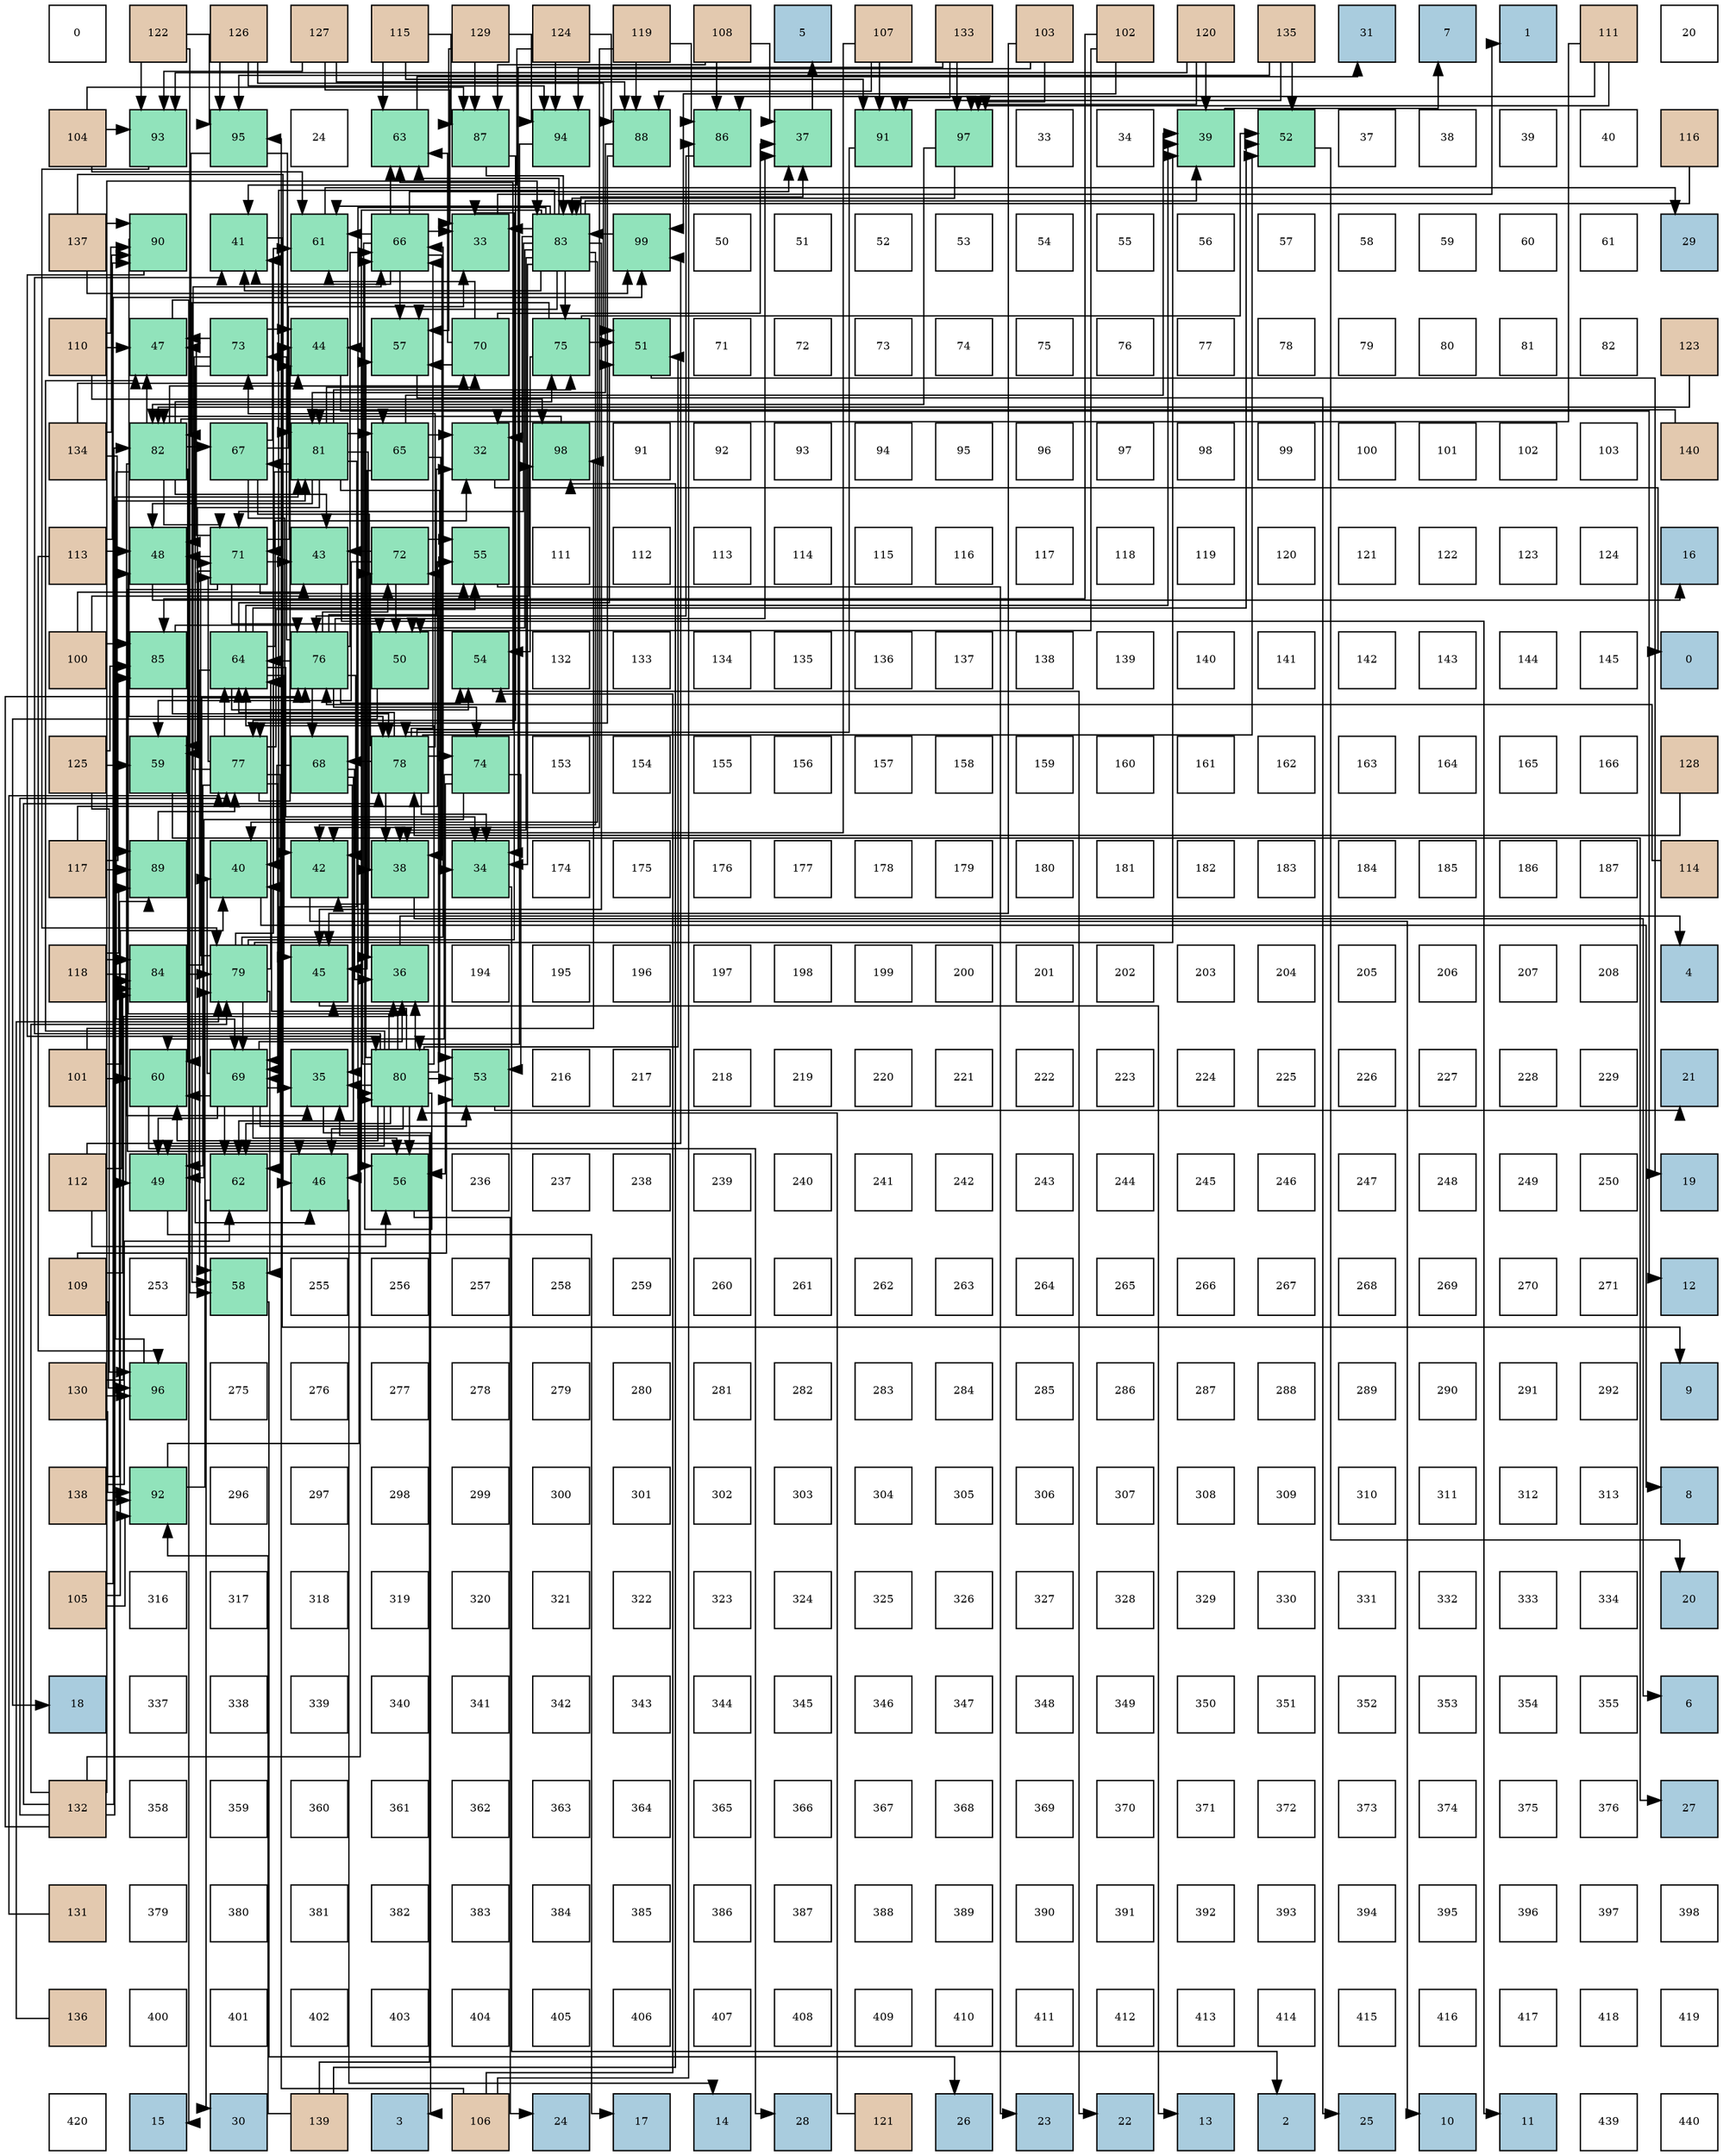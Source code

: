 digraph layout{
 rankdir=TB;
 splines=ortho;
 node [style=filled shape=square fixedsize=true width=0.6];
0[label="0", fontsize=8, fillcolor="#ffffff"];
1[label="122", fontsize=8, fillcolor="#e3c9af"];
2[label="126", fontsize=8, fillcolor="#e3c9af"];
3[label="127", fontsize=8, fillcolor="#e3c9af"];
4[label="115", fontsize=8, fillcolor="#e3c9af"];
5[label="129", fontsize=8, fillcolor="#e3c9af"];
6[label="124", fontsize=8, fillcolor="#e3c9af"];
7[label="119", fontsize=8, fillcolor="#e3c9af"];
8[label="108", fontsize=8, fillcolor="#e3c9af"];
9[label="5", fontsize=8, fillcolor="#a9ccde"];
10[label="107", fontsize=8, fillcolor="#e3c9af"];
11[label="133", fontsize=8, fillcolor="#e3c9af"];
12[label="103", fontsize=8, fillcolor="#e3c9af"];
13[label="102", fontsize=8, fillcolor="#e3c9af"];
14[label="120", fontsize=8, fillcolor="#e3c9af"];
15[label="135", fontsize=8, fillcolor="#e3c9af"];
16[label="31", fontsize=8, fillcolor="#a9ccde"];
17[label="7", fontsize=8, fillcolor="#a9ccde"];
18[label="1", fontsize=8, fillcolor="#a9ccde"];
19[label="111", fontsize=8, fillcolor="#e3c9af"];
20[label="20", fontsize=8, fillcolor="#ffffff"];
21[label="104", fontsize=8, fillcolor="#e3c9af"];
22[label="93", fontsize=8, fillcolor="#91e3bb"];
23[label="95", fontsize=8, fillcolor="#91e3bb"];
24[label="24", fontsize=8, fillcolor="#ffffff"];
25[label="63", fontsize=8, fillcolor="#91e3bb"];
26[label="87", fontsize=8, fillcolor="#91e3bb"];
27[label="94", fontsize=8, fillcolor="#91e3bb"];
28[label="88", fontsize=8, fillcolor="#91e3bb"];
29[label="86", fontsize=8, fillcolor="#91e3bb"];
30[label="37", fontsize=8, fillcolor="#91e3bb"];
31[label="91", fontsize=8, fillcolor="#91e3bb"];
32[label="97", fontsize=8, fillcolor="#91e3bb"];
33[label="33", fontsize=8, fillcolor="#ffffff"];
34[label="34", fontsize=8, fillcolor="#ffffff"];
35[label="39", fontsize=8, fillcolor="#91e3bb"];
36[label="52", fontsize=8, fillcolor="#91e3bb"];
37[label="37", fontsize=8, fillcolor="#ffffff"];
38[label="38", fontsize=8, fillcolor="#ffffff"];
39[label="39", fontsize=8, fillcolor="#ffffff"];
40[label="40", fontsize=8, fillcolor="#ffffff"];
41[label="116", fontsize=8, fillcolor="#e3c9af"];
42[label="137", fontsize=8, fillcolor="#e3c9af"];
43[label="90", fontsize=8, fillcolor="#91e3bb"];
44[label="41", fontsize=8, fillcolor="#91e3bb"];
45[label="61", fontsize=8, fillcolor="#91e3bb"];
46[label="66", fontsize=8, fillcolor="#91e3bb"];
47[label="33", fontsize=8, fillcolor="#91e3bb"];
48[label="83", fontsize=8, fillcolor="#91e3bb"];
49[label="99", fontsize=8, fillcolor="#91e3bb"];
50[label="50", fontsize=8, fillcolor="#ffffff"];
51[label="51", fontsize=8, fillcolor="#ffffff"];
52[label="52", fontsize=8, fillcolor="#ffffff"];
53[label="53", fontsize=8, fillcolor="#ffffff"];
54[label="54", fontsize=8, fillcolor="#ffffff"];
55[label="55", fontsize=8, fillcolor="#ffffff"];
56[label="56", fontsize=8, fillcolor="#ffffff"];
57[label="57", fontsize=8, fillcolor="#ffffff"];
58[label="58", fontsize=8, fillcolor="#ffffff"];
59[label="59", fontsize=8, fillcolor="#ffffff"];
60[label="60", fontsize=8, fillcolor="#ffffff"];
61[label="61", fontsize=8, fillcolor="#ffffff"];
62[label="29", fontsize=8, fillcolor="#a9ccde"];
63[label="110", fontsize=8, fillcolor="#e3c9af"];
64[label="47", fontsize=8, fillcolor="#91e3bb"];
65[label="73", fontsize=8, fillcolor="#91e3bb"];
66[label="44", fontsize=8, fillcolor="#91e3bb"];
67[label="57", fontsize=8, fillcolor="#91e3bb"];
68[label="70", fontsize=8, fillcolor="#91e3bb"];
69[label="75", fontsize=8, fillcolor="#91e3bb"];
70[label="51", fontsize=8, fillcolor="#91e3bb"];
71[label="71", fontsize=8, fillcolor="#ffffff"];
72[label="72", fontsize=8, fillcolor="#ffffff"];
73[label="73", fontsize=8, fillcolor="#ffffff"];
74[label="74", fontsize=8, fillcolor="#ffffff"];
75[label="75", fontsize=8, fillcolor="#ffffff"];
76[label="76", fontsize=8, fillcolor="#ffffff"];
77[label="77", fontsize=8, fillcolor="#ffffff"];
78[label="78", fontsize=8, fillcolor="#ffffff"];
79[label="79", fontsize=8, fillcolor="#ffffff"];
80[label="80", fontsize=8, fillcolor="#ffffff"];
81[label="81", fontsize=8, fillcolor="#ffffff"];
82[label="82", fontsize=8, fillcolor="#ffffff"];
83[label="123", fontsize=8, fillcolor="#e3c9af"];
84[label="134", fontsize=8, fillcolor="#e3c9af"];
85[label="82", fontsize=8, fillcolor="#91e3bb"];
86[label="67", fontsize=8, fillcolor="#91e3bb"];
87[label="81", fontsize=8, fillcolor="#91e3bb"];
88[label="65", fontsize=8, fillcolor="#91e3bb"];
89[label="32", fontsize=8, fillcolor="#91e3bb"];
90[label="98", fontsize=8, fillcolor="#91e3bb"];
91[label="91", fontsize=8, fillcolor="#ffffff"];
92[label="92", fontsize=8, fillcolor="#ffffff"];
93[label="93", fontsize=8, fillcolor="#ffffff"];
94[label="94", fontsize=8, fillcolor="#ffffff"];
95[label="95", fontsize=8, fillcolor="#ffffff"];
96[label="96", fontsize=8, fillcolor="#ffffff"];
97[label="97", fontsize=8, fillcolor="#ffffff"];
98[label="98", fontsize=8, fillcolor="#ffffff"];
99[label="99", fontsize=8, fillcolor="#ffffff"];
100[label="100", fontsize=8, fillcolor="#ffffff"];
101[label="101", fontsize=8, fillcolor="#ffffff"];
102[label="102", fontsize=8, fillcolor="#ffffff"];
103[label="103", fontsize=8, fillcolor="#ffffff"];
104[label="140", fontsize=8, fillcolor="#e3c9af"];
105[label="113", fontsize=8, fillcolor="#e3c9af"];
106[label="48", fontsize=8, fillcolor="#91e3bb"];
107[label="71", fontsize=8, fillcolor="#91e3bb"];
108[label="43", fontsize=8, fillcolor="#91e3bb"];
109[label="72", fontsize=8, fillcolor="#91e3bb"];
110[label="55", fontsize=8, fillcolor="#91e3bb"];
111[label="111", fontsize=8, fillcolor="#ffffff"];
112[label="112", fontsize=8, fillcolor="#ffffff"];
113[label="113", fontsize=8, fillcolor="#ffffff"];
114[label="114", fontsize=8, fillcolor="#ffffff"];
115[label="115", fontsize=8, fillcolor="#ffffff"];
116[label="116", fontsize=8, fillcolor="#ffffff"];
117[label="117", fontsize=8, fillcolor="#ffffff"];
118[label="118", fontsize=8, fillcolor="#ffffff"];
119[label="119", fontsize=8, fillcolor="#ffffff"];
120[label="120", fontsize=8, fillcolor="#ffffff"];
121[label="121", fontsize=8, fillcolor="#ffffff"];
122[label="122", fontsize=8, fillcolor="#ffffff"];
123[label="123", fontsize=8, fillcolor="#ffffff"];
124[label="124", fontsize=8, fillcolor="#ffffff"];
125[label="16", fontsize=8, fillcolor="#a9ccde"];
126[label="100", fontsize=8, fillcolor="#e3c9af"];
127[label="85", fontsize=8, fillcolor="#91e3bb"];
128[label="64", fontsize=8, fillcolor="#91e3bb"];
129[label="76", fontsize=8, fillcolor="#91e3bb"];
130[label="50", fontsize=8, fillcolor="#91e3bb"];
131[label="54", fontsize=8, fillcolor="#91e3bb"];
132[label="132", fontsize=8, fillcolor="#ffffff"];
133[label="133", fontsize=8, fillcolor="#ffffff"];
134[label="134", fontsize=8, fillcolor="#ffffff"];
135[label="135", fontsize=8, fillcolor="#ffffff"];
136[label="136", fontsize=8, fillcolor="#ffffff"];
137[label="137", fontsize=8, fillcolor="#ffffff"];
138[label="138", fontsize=8, fillcolor="#ffffff"];
139[label="139", fontsize=8, fillcolor="#ffffff"];
140[label="140", fontsize=8, fillcolor="#ffffff"];
141[label="141", fontsize=8, fillcolor="#ffffff"];
142[label="142", fontsize=8, fillcolor="#ffffff"];
143[label="143", fontsize=8, fillcolor="#ffffff"];
144[label="144", fontsize=8, fillcolor="#ffffff"];
145[label="145", fontsize=8, fillcolor="#ffffff"];
146[label="0", fontsize=8, fillcolor="#a9ccde"];
147[label="125", fontsize=8, fillcolor="#e3c9af"];
148[label="59", fontsize=8, fillcolor="#91e3bb"];
149[label="77", fontsize=8, fillcolor="#91e3bb"];
150[label="68", fontsize=8, fillcolor="#91e3bb"];
151[label="78", fontsize=8, fillcolor="#91e3bb"];
152[label="74", fontsize=8, fillcolor="#91e3bb"];
153[label="153", fontsize=8, fillcolor="#ffffff"];
154[label="154", fontsize=8, fillcolor="#ffffff"];
155[label="155", fontsize=8, fillcolor="#ffffff"];
156[label="156", fontsize=8, fillcolor="#ffffff"];
157[label="157", fontsize=8, fillcolor="#ffffff"];
158[label="158", fontsize=8, fillcolor="#ffffff"];
159[label="159", fontsize=8, fillcolor="#ffffff"];
160[label="160", fontsize=8, fillcolor="#ffffff"];
161[label="161", fontsize=8, fillcolor="#ffffff"];
162[label="162", fontsize=8, fillcolor="#ffffff"];
163[label="163", fontsize=8, fillcolor="#ffffff"];
164[label="164", fontsize=8, fillcolor="#ffffff"];
165[label="165", fontsize=8, fillcolor="#ffffff"];
166[label="166", fontsize=8, fillcolor="#ffffff"];
167[label="128", fontsize=8, fillcolor="#e3c9af"];
168[label="117", fontsize=8, fillcolor="#e3c9af"];
169[label="89", fontsize=8, fillcolor="#91e3bb"];
170[label="40", fontsize=8, fillcolor="#91e3bb"];
171[label="42", fontsize=8, fillcolor="#91e3bb"];
172[label="38", fontsize=8, fillcolor="#91e3bb"];
173[label="34", fontsize=8, fillcolor="#91e3bb"];
174[label="174", fontsize=8, fillcolor="#ffffff"];
175[label="175", fontsize=8, fillcolor="#ffffff"];
176[label="176", fontsize=8, fillcolor="#ffffff"];
177[label="177", fontsize=8, fillcolor="#ffffff"];
178[label="178", fontsize=8, fillcolor="#ffffff"];
179[label="179", fontsize=8, fillcolor="#ffffff"];
180[label="180", fontsize=8, fillcolor="#ffffff"];
181[label="181", fontsize=8, fillcolor="#ffffff"];
182[label="182", fontsize=8, fillcolor="#ffffff"];
183[label="183", fontsize=8, fillcolor="#ffffff"];
184[label="184", fontsize=8, fillcolor="#ffffff"];
185[label="185", fontsize=8, fillcolor="#ffffff"];
186[label="186", fontsize=8, fillcolor="#ffffff"];
187[label="187", fontsize=8, fillcolor="#ffffff"];
188[label="114", fontsize=8, fillcolor="#e3c9af"];
189[label="118", fontsize=8, fillcolor="#e3c9af"];
190[label="84", fontsize=8, fillcolor="#91e3bb"];
191[label="79", fontsize=8, fillcolor="#91e3bb"];
192[label="45", fontsize=8, fillcolor="#91e3bb"];
193[label="36", fontsize=8, fillcolor="#91e3bb"];
194[label="194", fontsize=8, fillcolor="#ffffff"];
195[label="195", fontsize=8, fillcolor="#ffffff"];
196[label="196", fontsize=8, fillcolor="#ffffff"];
197[label="197", fontsize=8, fillcolor="#ffffff"];
198[label="198", fontsize=8, fillcolor="#ffffff"];
199[label="199", fontsize=8, fillcolor="#ffffff"];
200[label="200", fontsize=8, fillcolor="#ffffff"];
201[label="201", fontsize=8, fillcolor="#ffffff"];
202[label="202", fontsize=8, fillcolor="#ffffff"];
203[label="203", fontsize=8, fillcolor="#ffffff"];
204[label="204", fontsize=8, fillcolor="#ffffff"];
205[label="205", fontsize=8, fillcolor="#ffffff"];
206[label="206", fontsize=8, fillcolor="#ffffff"];
207[label="207", fontsize=8, fillcolor="#ffffff"];
208[label="208", fontsize=8, fillcolor="#ffffff"];
209[label="4", fontsize=8, fillcolor="#a9ccde"];
210[label="101", fontsize=8, fillcolor="#e3c9af"];
211[label="60", fontsize=8, fillcolor="#91e3bb"];
212[label="69", fontsize=8, fillcolor="#91e3bb"];
213[label="35", fontsize=8, fillcolor="#91e3bb"];
214[label="80", fontsize=8, fillcolor="#91e3bb"];
215[label="53", fontsize=8, fillcolor="#91e3bb"];
216[label="216", fontsize=8, fillcolor="#ffffff"];
217[label="217", fontsize=8, fillcolor="#ffffff"];
218[label="218", fontsize=8, fillcolor="#ffffff"];
219[label="219", fontsize=8, fillcolor="#ffffff"];
220[label="220", fontsize=8, fillcolor="#ffffff"];
221[label="221", fontsize=8, fillcolor="#ffffff"];
222[label="222", fontsize=8, fillcolor="#ffffff"];
223[label="223", fontsize=8, fillcolor="#ffffff"];
224[label="224", fontsize=8, fillcolor="#ffffff"];
225[label="225", fontsize=8, fillcolor="#ffffff"];
226[label="226", fontsize=8, fillcolor="#ffffff"];
227[label="227", fontsize=8, fillcolor="#ffffff"];
228[label="228", fontsize=8, fillcolor="#ffffff"];
229[label="229", fontsize=8, fillcolor="#ffffff"];
230[label="21", fontsize=8, fillcolor="#a9ccde"];
231[label="112", fontsize=8, fillcolor="#e3c9af"];
232[label="49", fontsize=8, fillcolor="#91e3bb"];
233[label="62", fontsize=8, fillcolor="#91e3bb"];
234[label="46", fontsize=8, fillcolor="#91e3bb"];
235[label="56", fontsize=8, fillcolor="#91e3bb"];
236[label="236", fontsize=8, fillcolor="#ffffff"];
237[label="237", fontsize=8, fillcolor="#ffffff"];
238[label="238", fontsize=8, fillcolor="#ffffff"];
239[label="239", fontsize=8, fillcolor="#ffffff"];
240[label="240", fontsize=8, fillcolor="#ffffff"];
241[label="241", fontsize=8, fillcolor="#ffffff"];
242[label="242", fontsize=8, fillcolor="#ffffff"];
243[label="243", fontsize=8, fillcolor="#ffffff"];
244[label="244", fontsize=8, fillcolor="#ffffff"];
245[label="245", fontsize=8, fillcolor="#ffffff"];
246[label="246", fontsize=8, fillcolor="#ffffff"];
247[label="247", fontsize=8, fillcolor="#ffffff"];
248[label="248", fontsize=8, fillcolor="#ffffff"];
249[label="249", fontsize=8, fillcolor="#ffffff"];
250[label="250", fontsize=8, fillcolor="#ffffff"];
251[label="19", fontsize=8, fillcolor="#a9ccde"];
252[label="109", fontsize=8, fillcolor="#e3c9af"];
253[label="253", fontsize=8, fillcolor="#ffffff"];
254[label="58", fontsize=8, fillcolor="#91e3bb"];
255[label="255", fontsize=8, fillcolor="#ffffff"];
256[label="256", fontsize=8, fillcolor="#ffffff"];
257[label="257", fontsize=8, fillcolor="#ffffff"];
258[label="258", fontsize=8, fillcolor="#ffffff"];
259[label="259", fontsize=8, fillcolor="#ffffff"];
260[label="260", fontsize=8, fillcolor="#ffffff"];
261[label="261", fontsize=8, fillcolor="#ffffff"];
262[label="262", fontsize=8, fillcolor="#ffffff"];
263[label="263", fontsize=8, fillcolor="#ffffff"];
264[label="264", fontsize=8, fillcolor="#ffffff"];
265[label="265", fontsize=8, fillcolor="#ffffff"];
266[label="266", fontsize=8, fillcolor="#ffffff"];
267[label="267", fontsize=8, fillcolor="#ffffff"];
268[label="268", fontsize=8, fillcolor="#ffffff"];
269[label="269", fontsize=8, fillcolor="#ffffff"];
270[label="270", fontsize=8, fillcolor="#ffffff"];
271[label="271", fontsize=8, fillcolor="#ffffff"];
272[label="12", fontsize=8, fillcolor="#a9ccde"];
273[label="130", fontsize=8, fillcolor="#e3c9af"];
274[label="96", fontsize=8, fillcolor="#91e3bb"];
275[label="275", fontsize=8, fillcolor="#ffffff"];
276[label="276", fontsize=8, fillcolor="#ffffff"];
277[label="277", fontsize=8, fillcolor="#ffffff"];
278[label="278", fontsize=8, fillcolor="#ffffff"];
279[label="279", fontsize=8, fillcolor="#ffffff"];
280[label="280", fontsize=8, fillcolor="#ffffff"];
281[label="281", fontsize=8, fillcolor="#ffffff"];
282[label="282", fontsize=8, fillcolor="#ffffff"];
283[label="283", fontsize=8, fillcolor="#ffffff"];
284[label="284", fontsize=8, fillcolor="#ffffff"];
285[label="285", fontsize=8, fillcolor="#ffffff"];
286[label="286", fontsize=8, fillcolor="#ffffff"];
287[label="287", fontsize=8, fillcolor="#ffffff"];
288[label="288", fontsize=8, fillcolor="#ffffff"];
289[label="289", fontsize=8, fillcolor="#ffffff"];
290[label="290", fontsize=8, fillcolor="#ffffff"];
291[label="291", fontsize=8, fillcolor="#ffffff"];
292[label="292", fontsize=8, fillcolor="#ffffff"];
293[label="9", fontsize=8, fillcolor="#a9ccde"];
294[label="138", fontsize=8, fillcolor="#e3c9af"];
295[label="92", fontsize=8, fillcolor="#91e3bb"];
296[label="296", fontsize=8, fillcolor="#ffffff"];
297[label="297", fontsize=8, fillcolor="#ffffff"];
298[label="298", fontsize=8, fillcolor="#ffffff"];
299[label="299", fontsize=8, fillcolor="#ffffff"];
300[label="300", fontsize=8, fillcolor="#ffffff"];
301[label="301", fontsize=8, fillcolor="#ffffff"];
302[label="302", fontsize=8, fillcolor="#ffffff"];
303[label="303", fontsize=8, fillcolor="#ffffff"];
304[label="304", fontsize=8, fillcolor="#ffffff"];
305[label="305", fontsize=8, fillcolor="#ffffff"];
306[label="306", fontsize=8, fillcolor="#ffffff"];
307[label="307", fontsize=8, fillcolor="#ffffff"];
308[label="308", fontsize=8, fillcolor="#ffffff"];
309[label="309", fontsize=8, fillcolor="#ffffff"];
310[label="310", fontsize=8, fillcolor="#ffffff"];
311[label="311", fontsize=8, fillcolor="#ffffff"];
312[label="312", fontsize=8, fillcolor="#ffffff"];
313[label="313", fontsize=8, fillcolor="#ffffff"];
314[label="8", fontsize=8, fillcolor="#a9ccde"];
315[label="105", fontsize=8, fillcolor="#e3c9af"];
316[label="316", fontsize=8, fillcolor="#ffffff"];
317[label="317", fontsize=8, fillcolor="#ffffff"];
318[label="318", fontsize=8, fillcolor="#ffffff"];
319[label="319", fontsize=8, fillcolor="#ffffff"];
320[label="320", fontsize=8, fillcolor="#ffffff"];
321[label="321", fontsize=8, fillcolor="#ffffff"];
322[label="322", fontsize=8, fillcolor="#ffffff"];
323[label="323", fontsize=8, fillcolor="#ffffff"];
324[label="324", fontsize=8, fillcolor="#ffffff"];
325[label="325", fontsize=8, fillcolor="#ffffff"];
326[label="326", fontsize=8, fillcolor="#ffffff"];
327[label="327", fontsize=8, fillcolor="#ffffff"];
328[label="328", fontsize=8, fillcolor="#ffffff"];
329[label="329", fontsize=8, fillcolor="#ffffff"];
330[label="330", fontsize=8, fillcolor="#ffffff"];
331[label="331", fontsize=8, fillcolor="#ffffff"];
332[label="332", fontsize=8, fillcolor="#ffffff"];
333[label="333", fontsize=8, fillcolor="#ffffff"];
334[label="334", fontsize=8, fillcolor="#ffffff"];
335[label="20", fontsize=8, fillcolor="#a9ccde"];
336[label="18", fontsize=8, fillcolor="#a9ccde"];
337[label="337", fontsize=8, fillcolor="#ffffff"];
338[label="338", fontsize=8, fillcolor="#ffffff"];
339[label="339", fontsize=8, fillcolor="#ffffff"];
340[label="340", fontsize=8, fillcolor="#ffffff"];
341[label="341", fontsize=8, fillcolor="#ffffff"];
342[label="342", fontsize=8, fillcolor="#ffffff"];
343[label="343", fontsize=8, fillcolor="#ffffff"];
344[label="344", fontsize=8, fillcolor="#ffffff"];
345[label="345", fontsize=8, fillcolor="#ffffff"];
346[label="346", fontsize=8, fillcolor="#ffffff"];
347[label="347", fontsize=8, fillcolor="#ffffff"];
348[label="348", fontsize=8, fillcolor="#ffffff"];
349[label="349", fontsize=8, fillcolor="#ffffff"];
350[label="350", fontsize=8, fillcolor="#ffffff"];
351[label="351", fontsize=8, fillcolor="#ffffff"];
352[label="352", fontsize=8, fillcolor="#ffffff"];
353[label="353", fontsize=8, fillcolor="#ffffff"];
354[label="354", fontsize=8, fillcolor="#ffffff"];
355[label="355", fontsize=8, fillcolor="#ffffff"];
356[label="6", fontsize=8, fillcolor="#a9ccde"];
357[label="132", fontsize=8, fillcolor="#e3c9af"];
358[label="358", fontsize=8, fillcolor="#ffffff"];
359[label="359", fontsize=8, fillcolor="#ffffff"];
360[label="360", fontsize=8, fillcolor="#ffffff"];
361[label="361", fontsize=8, fillcolor="#ffffff"];
362[label="362", fontsize=8, fillcolor="#ffffff"];
363[label="363", fontsize=8, fillcolor="#ffffff"];
364[label="364", fontsize=8, fillcolor="#ffffff"];
365[label="365", fontsize=8, fillcolor="#ffffff"];
366[label="366", fontsize=8, fillcolor="#ffffff"];
367[label="367", fontsize=8, fillcolor="#ffffff"];
368[label="368", fontsize=8, fillcolor="#ffffff"];
369[label="369", fontsize=8, fillcolor="#ffffff"];
370[label="370", fontsize=8, fillcolor="#ffffff"];
371[label="371", fontsize=8, fillcolor="#ffffff"];
372[label="372", fontsize=8, fillcolor="#ffffff"];
373[label="373", fontsize=8, fillcolor="#ffffff"];
374[label="374", fontsize=8, fillcolor="#ffffff"];
375[label="375", fontsize=8, fillcolor="#ffffff"];
376[label="376", fontsize=8, fillcolor="#ffffff"];
377[label="27", fontsize=8, fillcolor="#a9ccde"];
378[label="131", fontsize=8, fillcolor="#e3c9af"];
379[label="379", fontsize=8, fillcolor="#ffffff"];
380[label="380", fontsize=8, fillcolor="#ffffff"];
381[label="381", fontsize=8, fillcolor="#ffffff"];
382[label="382", fontsize=8, fillcolor="#ffffff"];
383[label="383", fontsize=8, fillcolor="#ffffff"];
384[label="384", fontsize=8, fillcolor="#ffffff"];
385[label="385", fontsize=8, fillcolor="#ffffff"];
386[label="386", fontsize=8, fillcolor="#ffffff"];
387[label="387", fontsize=8, fillcolor="#ffffff"];
388[label="388", fontsize=8, fillcolor="#ffffff"];
389[label="389", fontsize=8, fillcolor="#ffffff"];
390[label="390", fontsize=8, fillcolor="#ffffff"];
391[label="391", fontsize=8, fillcolor="#ffffff"];
392[label="392", fontsize=8, fillcolor="#ffffff"];
393[label="393", fontsize=8, fillcolor="#ffffff"];
394[label="394", fontsize=8, fillcolor="#ffffff"];
395[label="395", fontsize=8, fillcolor="#ffffff"];
396[label="396", fontsize=8, fillcolor="#ffffff"];
397[label="397", fontsize=8, fillcolor="#ffffff"];
398[label="398", fontsize=8, fillcolor="#ffffff"];
399[label="136", fontsize=8, fillcolor="#e3c9af"];
400[label="400", fontsize=8, fillcolor="#ffffff"];
401[label="401", fontsize=8, fillcolor="#ffffff"];
402[label="402", fontsize=8, fillcolor="#ffffff"];
403[label="403", fontsize=8, fillcolor="#ffffff"];
404[label="404", fontsize=8, fillcolor="#ffffff"];
405[label="405", fontsize=8, fillcolor="#ffffff"];
406[label="406", fontsize=8, fillcolor="#ffffff"];
407[label="407", fontsize=8, fillcolor="#ffffff"];
408[label="408", fontsize=8, fillcolor="#ffffff"];
409[label="409", fontsize=8, fillcolor="#ffffff"];
410[label="410", fontsize=8, fillcolor="#ffffff"];
411[label="411", fontsize=8, fillcolor="#ffffff"];
412[label="412", fontsize=8, fillcolor="#ffffff"];
413[label="413", fontsize=8, fillcolor="#ffffff"];
414[label="414", fontsize=8, fillcolor="#ffffff"];
415[label="415", fontsize=8, fillcolor="#ffffff"];
416[label="416", fontsize=8, fillcolor="#ffffff"];
417[label="417", fontsize=8, fillcolor="#ffffff"];
418[label="418", fontsize=8, fillcolor="#ffffff"];
419[label="419", fontsize=8, fillcolor="#ffffff"];
420[label="420", fontsize=8, fillcolor="#ffffff"];
421[label="15", fontsize=8, fillcolor="#a9ccde"];
422[label="30", fontsize=8, fillcolor="#a9ccde"];
423[label="139", fontsize=8, fillcolor="#e3c9af"];
424[label="3", fontsize=8, fillcolor="#a9ccde"];
425[label="106", fontsize=8, fillcolor="#e3c9af"];
426[label="24", fontsize=8, fillcolor="#a9ccde"];
427[label="17", fontsize=8, fillcolor="#a9ccde"];
428[label="14", fontsize=8, fillcolor="#a9ccde"];
429[label="28", fontsize=8, fillcolor="#a9ccde"];
430[label="121", fontsize=8, fillcolor="#e3c9af"];
431[label="26", fontsize=8, fillcolor="#a9ccde"];
432[label="23", fontsize=8, fillcolor="#a9ccde"];
433[label="22", fontsize=8, fillcolor="#a9ccde"];
434[label="13", fontsize=8, fillcolor="#a9ccde"];
435[label="2", fontsize=8, fillcolor="#a9ccde"];
436[label="25", fontsize=8, fillcolor="#a9ccde"];
437[label="10", fontsize=8, fillcolor="#a9ccde"];
438[label="11", fontsize=8, fillcolor="#a9ccde"];
439[label="439", fontsize=8, fillcolor="#ffffff"];
440[label="440", fontsize=8, fillcolor="#ffffff"];
edge [constraint=false, style=vis];89 -> 146;
47 -> 18;
173 -> 435;
213 -> 424;
193 -> 209;
30 -> 9;
172 -> 356;
35 -> 17;
170 -> 314;
44 -> 293;
171 -> 437;
108 -> 438;
66 -> 272;
192 -> 434;
234 -> 428;
64 -> 421;
106 -> 125;
232 -> 427;
130 -> 336;
70 -> 251;
36 -> 335;
215 -> 230;
131 -> 433;
110 -> 432;
235 -> 426;
67 -> 436;
254 -> 431;
148 -> 377;
211 -> 429;
45 -> 62;
233 -> 422;
25 -> 16;
128 -> 89;
128 -> 173;
128 -> 35;
128 -> 192;
128 -> 70;
128 -> 36;
128 -> 131;
128 -> 254;
88 -> 89;
88 -> 173;
88 -> 35;
88 -> 192;
46 -> 47;
46 -> 30;
46 -> 172;
46 -> 44;
46 -> 171;
46 -> 67;
46 -> 45;
46 -> 25;
86 -> 47;
86 -> 172;
86 -> 44;
86 -> 171;
150 -> 213;
150 -> 193;
150 -> 170;
150 -> 233;
212 -> 213;
212 -> 193;
212 -> 170;
212 -> 232;
212 -> 215;
212 -> 235;
212 -> 211;
212 -> 233;
68 -> 30;
68 -> 67;
68 -> 45;
68 -> 25;
107 -> 108;
107 -> 66;
107 -> 234;
107 -> 64;
107 -> 106;
107 -> 130;
107 -> 110;
107 -> 148;
109 -> 108;
109 -> 130;
109 -> 110;
109 -> 148;
65 -> 66;
65 -> 234;
65 -> 64;
65 -> 106;
152 -> 232;
152 -> 215;
152 -> 235;
152 -> 211;
69 -> 70;
69 -> 36;
69 -> 131;
69 -> 254;
129 -> 89;
129 -> 30;
129 -> 171;
129 -> 131;
129 -> 128;
129 -> 46;
129 -> 150;
129 -> 109;
129 -> 65;
129 -> 152;
149 -> 66;
149 -> 232;
149 -> 110;
149 -> 233;
149 -> 128;
149 -> 46;
149 -> 212;
149 -> 107;
151 -> 173;
151 -> 172;
151 -> 36;
151 -> 25;
151 -> 128;
151 -> 46;
151 -> 150;
151 -> 109;
151 -> 65;
151 -> 152;
191 -> 47;
191 -> 35;
191 -> 254;
191 -> 45;
191 -> 128;
191 -> 46;
191 -> 212;
191 -> 107;
214 -> 213;
214 -> 193;
214 -> 170;
214 -> 44;
214 -> 66;
214 -> 192;
214 -> 234;
214 -> 64;
214 -> 106;
214 -> 232;
214 -> 70;
214 -> 215;
214 -> 235;
214 -> 67;
214 -> 211;
214 -> 233;
214 -> 128;
214 -> 46;
214 -> 109;
87 -> 193;
87 -> 106;
87 -> 215;
87 -> 148;
87 -> 88;
87 -> 86;
87 -> 212;
87 -> 68;
87 -> 107;
87 -> 69;
85 -> 213;
85 -> 108;
85 -> 64;
85 -> 211;
85 -> 88;
85 -> 86;
85 -> 212;
85 -> 68;
85 -> 107;
85 -> 69;
48 -> 89;
48 -> 47;
48 -> 173;
48 -> 30;
48 -> 172;
48 -> 35;
48 -> 170;
48 -> 44;
48 -> 171;
48 -> 192;
48 -> 234;
48 -> 130;
48 -> 235;
48 -> 67;
48 -> 45;
48 -> 25;
48 -> 212;
48 -> 107;
48 -> 69;
190 -> 129;
190 -> 191;
127 -> 129;
127 -> 151;
29 -> 129;
26 -> 149;
26 -> 48;
28 -> 149;
28 -> 87;
169 -> 149;
43 -> 151;
43 -> 214;
31 -> 151;
295 -> 191;
295 -> 214;
22 -> 191;
27 -> 214;
23 -> 87;
23 -> 85;
274 -> 87;
32 -> 85;
32 -> 48;
90 -> 85;
49 -> 48;
126 -> 108;
126 -> 127;
126 -> 90;
210 -> 211;
210 -> 190;
210 -> 90;
13 -> 130;
13 -> 127;
13 -> 49;
12 -> 192;
12 -> 27;
12 -> 32;
21 -> 45;
21 -> 26;
21 -> 22;
315 -> 170;
315 -> 295;
315 -> 49;
425 -> 131;
425 -> 29;
425 -> 23;
10 -> 172;
10 -> 28;
10 -> 31;
8 -> 30;
8 -> 29;
8 -> 26;
252 -> 215;
252 -> 190;
252 -> 274;
63 -> 64;
63 -> 43;
63 -> 90;
19 -> 89;
19 -> 29;
19 -> 32;
231 -> 235;
231 -> 190;
231 -> 49;
105 -> 106;
105 -> 43;
105 -> 274;
188 -> 129;
4 -> 25;
4 -> 26;
4 -> 31;
41 -> 48;
168 -> 110;
168 -> 127;
168 -> 169;
189 -> 232;
189 -> 190;
189 -> 169;
7 -> 171;
7 -> 29;
7 -> 28;
14 -> 35;
14 -> 22;
14 -> 32;
430 -> 214;
1 -> 254;
1 -> 22;
1 -> 23;
83 -> 85;
6 -> 44;
6 -> 28;
6 -> 27;
147 -> 148;
147 -> 127;
147 -> 274;
2 -> 70;
2 -> 27;
2 -> 23;
3 -> 47;
3 -> 28;
3 -> 22;
167 -> 151;
5 -> 67;
5 -> 26;
5 -> 27;
273 -> 193;
273 -> 295;
273 -> 274;
378 -> 149;
357 -> 129;
357 -> 149;
357 -> 151;
357 -> 191;
357 -> 214;
357 -> 87;
357 -> 85;
357 -> 48;
11 -> 173;
11 -> 31;
11 -> 32;
84 -> 66;
84 -> 169;
84 -> 43;
15 -> 36;
15 -> 31;
15 -> 23;
399 -> 191;
42 -> 234;
42 -> 43;
42 -> 49;
294 -> 233;
294 -> 169;
294 -> 295;
423 -> 213;
423 -> 295;
423 -> 90;
104 -> 87;
edge [constraint=true, style=invis];
0 -> 21 -> 42 -> 63 -> 84 -> 105 -> 126 -> 147 -> 168 -> 189 -> 210 -> 231 -> 252 -> 273 -> 294 -> 315 -> 336 -> 357 -> 378 -> 399 -> 420;
1 -> 22 -> 43 -> 64 -> 85 -> 106 -> 127 -> 148 -> 169 -> 190 -> 211 -> 232 -> 253 -> 274 -> 295 -> 316 -> 337 -> 358 -> 379 -> 400 -> 421;
2 -> 23 -> 44 -> 65 -> 86 -> 107 -> 128 -> 149 -> 170 -> 191 -> 212 -> 233 -> 254 -> 275 -> 296 -> 317 -> 338 -> 359 -> 380 -> 401 -> 422;
3 -> 24 -> 45 -> 66 -> 87 -> 108 -> 129 -> 150 -> 171 -> 192 -> 213 -> 234 -> 255 -> 276 -> 297 -> 318 -> 339 -> 360 -> 381 -> 402 -> 423;
4 -> 25 -> 46 -> 67 -> 88 -> 109 -> 130 -> 151 -> 172 -> 193 -> 214 -> 235 -> 256 -> 277 -> 298 -> 319 -> 340 -> 361 -> 382 -> 403 -> 424;
5 -> 26 -> 47 -> 68 -> 89 -> 110 -> 131 -> 152 -> 173 -> 194 -> 215 -> 236 -> 257 -> 278 -> 299 -> 320 -> 341 -> 362 -> 383 -> 404 -> 425;
6 -> 27 -> 48 -> 69 -> 90 -> 111 -> 132 -> 153 -> 174 -> 195 -> 216 -> 237 -> 258 -> 279 -> 300 -> 321 -> 342 -> 363 -> 384 -> 405 -> 426;
7 -> 28 -> 49 -> 70 -> 91 -> 112 -> 133 -> 154 -> 175 -> 196 -> 217 -> 238 -> 259 -> 280 -> 301 -> 322 -> 343 -> 364 -> 385 -> 406 -> 427;
8 -> 29 -> 50 -> 71 -> 92 -> 113 -> 134 -> 155 -> 176 -> 197 -> 218 -> 239 -> 260 -> 281 -> 302 -> 323 -> 344 -> 365 -> 386 -> 407 -> 428;
9 -> 30 -> 51 -> 72 -> 93 -> 114 -> 135 -> 156 -> 177 -> 198 -> 219 -> 240 -> 261 -> 282 -> 303 -> 324 -> 345 -> 366 -> 387 -> 408 -> 429;
10 -> 31 -> 52 -> 73 -> 94 -> 115 -> 136 -> 157 -> 178 -> 199 -> 220 -> 241 -> 262 -> 283 -> 304 -> 325 -> 346 -> 367 -> 388 -> 409 -> 430;
11 -> 32 -> 53 -> 74 -> 95 -> 116 -> 137 -> 158 -> 179 -> 200 -> 221 -> 242 -> 263 -> 284 -> 305 -> 326 -> 347 -> 368 -> 389 -> 410 -> 431;
12 -> 33 -> 54 -> 75 -> 96 -> 117 -> 138 -> 159 -> 180 -> 201 -> 222 -> 243 -> 264 -> 285 -> 306 -> 327 -> 348 -> 369 -> 390 -> 411 -> 432;
13 -> 34 -> 55 -> 76 -> 97 -> 118 -> 139 -> 160 -> 181 -> 202 -> 223 -> 244 -> 265 -> 286 -> 307 -> 328 -> 349 -> 370 -> 391 -> 412 -> 433;
14 -> 35 -> 56 -> 77 -> 98 -> 119 -> 140 -> 161 -> 182 -> 203 -> 224 -> 245 -> 266 -> 287 -> 308 -> 329 -> 350 -> 371 -> 392 -> 413 -> 434;
15 -> 36 -> 57 -> 78 -> 99 -> 120 -> 141 -> 162 -> 183 -> 204 -> 225 -> 246 -> 267 -> 288 -> 309 -> 330 -> 351 -> 372 -> 393 -> 414 -> 435;
16 -> 37 -> 58 -> 79 -> 100 -> 121 -> 142 -> 163 -> 184 -> 205 -> 226 -> 247 -> 268 -> 289 -> 310 -> 331 -> 352 -> 373 -> 394 -> 415 -> 436;
17 -> 38 -> 59 -> 80 -> 101 -> 122 -> 143 -> 164 -> 185 -> 206 -> 227 -> 248 -> 269 -> 290 -> 311 -> 332 -> 353 -> 374 -> 395 -> 416 -> 437;
18 -> 39 -> 60 -> 81 -> 102 -> 123 -> 144 -> 165 -> 186 -> 207 -> 228 -> 249 -> 270 -> 291 -> 312 -> 333 -> 354 -> 375 -> 396 -> 417 -> 438;
19 -> 40 -> 61 -> 82 -> 103 -> 124 -> 145 -> 166 -> 187 -> 208 -> 229 -> 250 -> 271 -> 292 -> 313 -> 334 -> 355 -> 376 -> 397 -> 418 -> 439;
20 -> 41 -> 62 -> 83 -> 104 -> 125 -> 146 -> 167 -> 188 -> 209 -> 230 -> 251 -> 272 -> 293 -> 314 -> 335 -> 356 -> 377 -> 398 -> 419 -> 440;
rank = same {0 -> 1 -> 2 -> 3 -> 4 -> 5 -> 6 -> 7 -> 8 -> 9 -> 10 -> 11 -> 12 -> 13 -> 14 -> 15 -> 16 -> 17 -> 18 -> 19 -> 20};
rank = same {21 -> 22 -> 23 -> 24 -> 25 -> 26 -> 27 -> 28 -> 29 -> 30 -> 31 -> 32 -> 33 -> 34 -> 35 -> 36 -> 37 -> 38 -> 39 -> 40 -> 41};
rank = same {42 -> 43 -> 44 -> 45 -> 46 -> 47 -> 48 -> 49 -> 50 -> 51 -> 52 -> 53 -> 54 -> 55 -> 56 -> 57 -> 58 -> 59 -> 60 -> 61 -> 62};
rank = same {63 -> 64 -> 65 -> 66 -> 67 -> 68 -> 69 -> 70 -> 71 -> 72 -> 73 -> 74 -> 75 -> 76 -> 77 -> 78 -> 79 -> 80 -> 81 -> 82 -> 83};
rank = same {84 -> 85 -> 86 -> 87 -> 88 -> 89 -> 90 -> 91 -> 92 -> 93 -> 94 -> 95 -> 96 -> 97 -> 98 -> 99 -> 100 -> 101 -> 102 -> 103 -> 104};
rank = same {105 -> 106 -> 107 -> 108 -> 109 -> 110 -> 111 -> 112 -> 113 -> 114 -> 115 -> 116 -> 117 -> 118 -> 119 -> 120 -> 121 -> 122 -> 123 -> 124 -> 125};
rank = same {126 -> 127 -> 128 -> 129 -> 130 -> 131 -> 132 -> 133 -> 134 -> 135 -> 136 -> 137 -> 138 -> 139 -> 140 -> 141 -> 142 -> 143 -> 144 -> 145 -> 146};
rank = same {147 -> 148 -> 149 -> 150 -> 151 -> 152 -> 153 -> 154 -> 155 -> 156 -> 157 -> 158 -> 159 -> 160 -> 161 -> 162 -> 163 -> 164 -> 165 -> 166 -> 167};
rank = same {168 -> 169 -> 170 -> 171 -> 172 -> 173 -> 174 -> 175 -> 176 -> 177 -> 178 -> 179 -> 180 -> 181 -> 182 -> 183 -> 184 -> 185 -> 186 -> 187 -> 188};
rank = same {189 -> 190 -> 191 -> 192 -> 193 -> 194 -> 195 -> 196 -> 197 -> 198 -> 199 -> 200 -> 201 -> 202 -> 203 -> 204 -> 205 -> 206 -> 207 -> 208 -> 209};
rank = same {210 -> 211 -> 212 -> 213 -> 214 -> 215 -> 216 -> 217 -> 218 -> 219 -> 220 -> 221 -> 222 -> 223 -> 224 -> 225 -> 226 -> 227 -> 228 -> 229 -> 230};
rank = same {231 -> 232 -> 233 -> 234 -> 235 -> 236 -> 237 -> 238 -> 239 -> 240 -> 241 -> 242 -> 243 -> 244 -> 245 -> 246 -> 247 -> 248 -> 249 -> 250 -> 251};
rank = same {252 -> 253 -> 254 -> 255 -> 256 -> 257 -> 258 -> 259 -> 260 -> 261 -> 262 -> 263 -> 264 -> 265 -> 266 -> 267 -> 268 -> 269 -> 270 -> 271 -> 272};
rank = same {273 -> 274 -> 275 -> 276 -> 277 -> 278 -> 279 -> 280 -> 281 -> 282 -> 283 -> 284 -> 285 -> 286 -> 287 -> 288 -> 289 -> 290 -> 291 -> 292 -> 293};
rank = same {294 -> 295 -> 296 -> 297 -> 298 -> 299 -> 300 -> 301 -> 302 -> 303 -> 304 -> 305 -> 306 -> 307 -> 308 -> 309 -> 310 -> 311 -> 312 -> 313 -> 314};
rank = same {315 -> 316 -> 317 -> 318 -> 319 -> 320 -> 321 -> 322 -> 323 -> 324 -> 325 -> 326 -> 327 -> 328 -> 329 -> 330 -> 331 -> 332 -> 333 -> 334 -> 335};
rank = same {336 -> 337 -> 338 -> 339 -> 340 -> 341 -> 342 -> 343 -> 344 -> 345 -> 346 -> 347 -> 348 -> 349 -> 350 -> 351 -> 352 -> 353 -> 354 -> 355 -> 356};
rank = same {357 -> 358 -> 359 -> 360 -> 361 -> 362 -> 363 -> 364 -> 365 -> 366 -> 367 -> 368 -> 369 -> 370 -> 371 -> 372 -> 373 -> 374 -> 375 -> 376 -> 377};
rank = same {378 -> 379 -> 380 -> 381 -> 382 -> 383 -> 384 -> 385 -> 386 -> 387 -> 388 -> 389 -> 390 -> 391 -> 392 -> 393 -> 394 -> 395 -> 396 -> 397 -> 398};
rank = same {399 -> 400 -> 401 -> 402 -> 403 -> 404 -> 405 -> 406 -> 407 -> 408 -> 409 -> 410 -> 411 -> 412 -> 413 -> 414 -> 415 -> 416 -> 417 -> 418 -> 419};
rank = same {420 -> 421 -> 422 -> 423 -> 424 -> 425 -> 426 -> 427 -> 428 -> 429 -> 430 -> 431 -> 432 -> 433 -> 434 -> 435 -> 436 -> 437 -> 438 -> 439 -> 440};
}